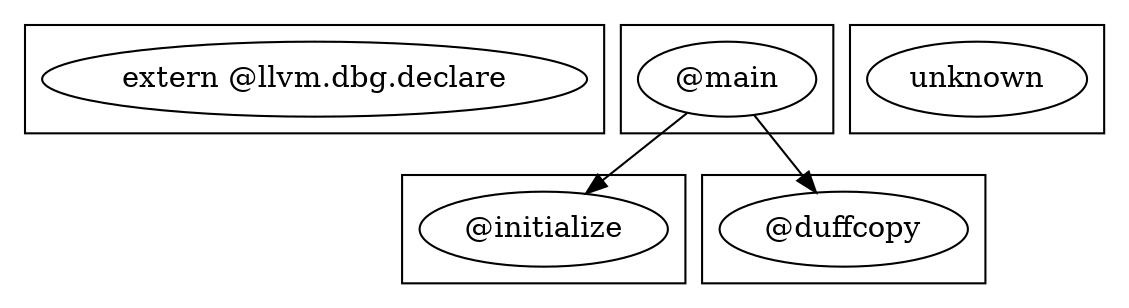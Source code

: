 digraph {
    subgraph cluster_0 {
        173 [label="extern @llvm.dbg.declare"];
    }
    subgraph cluster_1 {
        162 [label="@main"];
    }
    subgraph cluster_2 {
        136 [label="@initialize"];
    }
    subgraph cluster_3 {
        4 [label="@duffcopy"];
    }
    subgraph cluster_4 {
        -100 [label=unknown];
    }
    162 -> 4 [label=""];
    162 -> 136 [label=""];
}